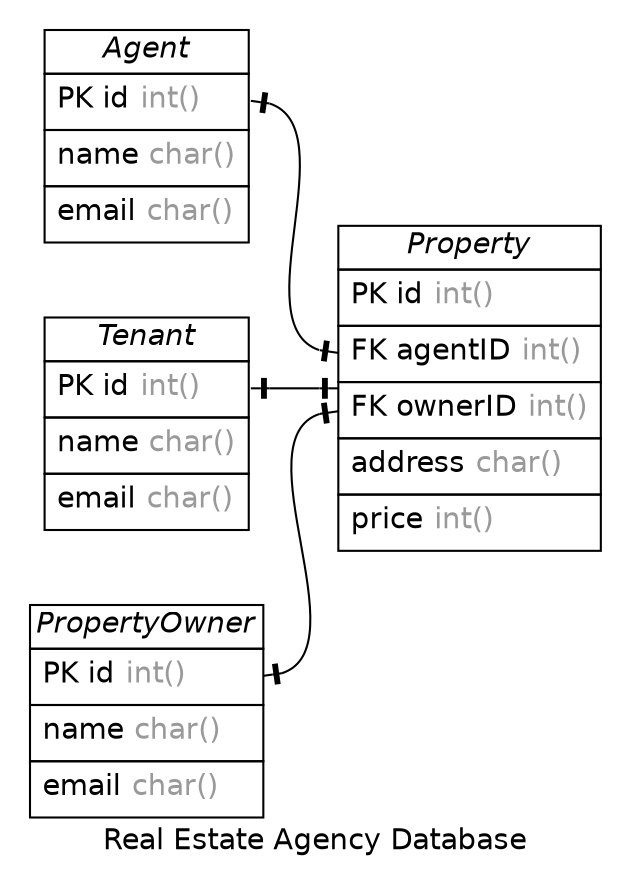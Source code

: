 /* created with ERDot < https://github.com/ehne/ERDot > */
digraph G {
    graph [
        nodesep=0.5;
        rankdir="LR";
        concentrate=true;
        splines="spline";
        fontname="Helvetica";
        pad="0.2,0.2",
        label="Real Estate Agency Database",
        
    ];
    
    node [shape=plain, fontname="Helvetica"];
    edge [
        dir=both,
        fontsize=12,
        arrowsize=0.9,
        penwidth=1.0,
        labelangle=32,
        labeldistance=1.8,
        fontname="Helvetica"
    ];
    
    "Agent" [ label=<
        <table border="0" cellborder="1" cellspacing="0" >
        <tr><td><i>Agent</i></td></tr>
        <tr><td port="id" align="left" cellpadding="5">PK id <font color="grey60">int()</font></td></tr>
        <tr><td port="name" align="left" cellpadding="5">name <font color="grey60">char()</font></td></tr>
        <tr><td port="email" align="left" cellpadding="5">email <font color="grey60">char()</font></td></tr>
    </table>>];
    "Tenant" [ label=<
        <table border="0" cellborder="1" cellspacing="0" >
        <tr><td><i>Tenant</i></td></tr>
        <tr><td port="id" align="left" cellpadding="5">PK id <font color="grey60">int()</font></td></tr>
        <tr><td port="name" align="left" cellpadding="5">name <font color="grey60">char()</font></td></tr>
        <tr><td port="email" align="left" cellpadding="5">email <font color="grey60">char()</font></td></tr>
    </table>>];
    "PropertyOwner" [ label=<
        <table border="0" cellborder="1" cellspacing="0" >
        <tr><td><i>PropertyOwner</i></td></tr>
        <tr><td port="id" align="left" cellpadding="5">PK id <font color="grey60">int()</font></td></tr>
        <tr><td port="name" align="left" cellpadding="5">name <font color="grey60">char()</font></td></tr>
        <tr><td port="email" align="left" cellpadding="5">email <font color="grey60">char()</font></td></tr>
    </table>>];
    "Property" [ label=<
        <table border="0" cellborder="1" cellspacing="0" >
        <tr><td><i>Property</i></td></tr>
        <tr><td port="id" align="left" cellpadding="5">PK id <font color="grey60">int()</font></td></tr>
        <tr><td port="agentID" align="left" cellpadding="5">FK agentID <font color="grey60">int()</font></td></tr>
        <tr><td port="ownerID" align="left" cellpadding="5">FK ownerID <font color="grey60">int()</font></td></tr>
        <tr><td port="address" align="left" cellpadding="5">address <font color="grey60">char()</font></td></tr>
        <tr><td port="price" align="left" cellpadding="5">price <font color="grey60">int()</font></td></tr>
    </table>>];

    
    "Agent":"id"->"Property":"agentID" [
        arrowhead=noneotee,

        arrowtail=noneotee,
    ];

    
    "PropertyOwner":"id"->"Property":"ownerID" [
        arrowhead=noneotee,

        arrowtail=noneotee,
    ];

    
    "Tenant":"id"->"Property":"tenantID" [
        arrowhead=noneotee,

        arrowtail=noneotee,
    ];



    

}
